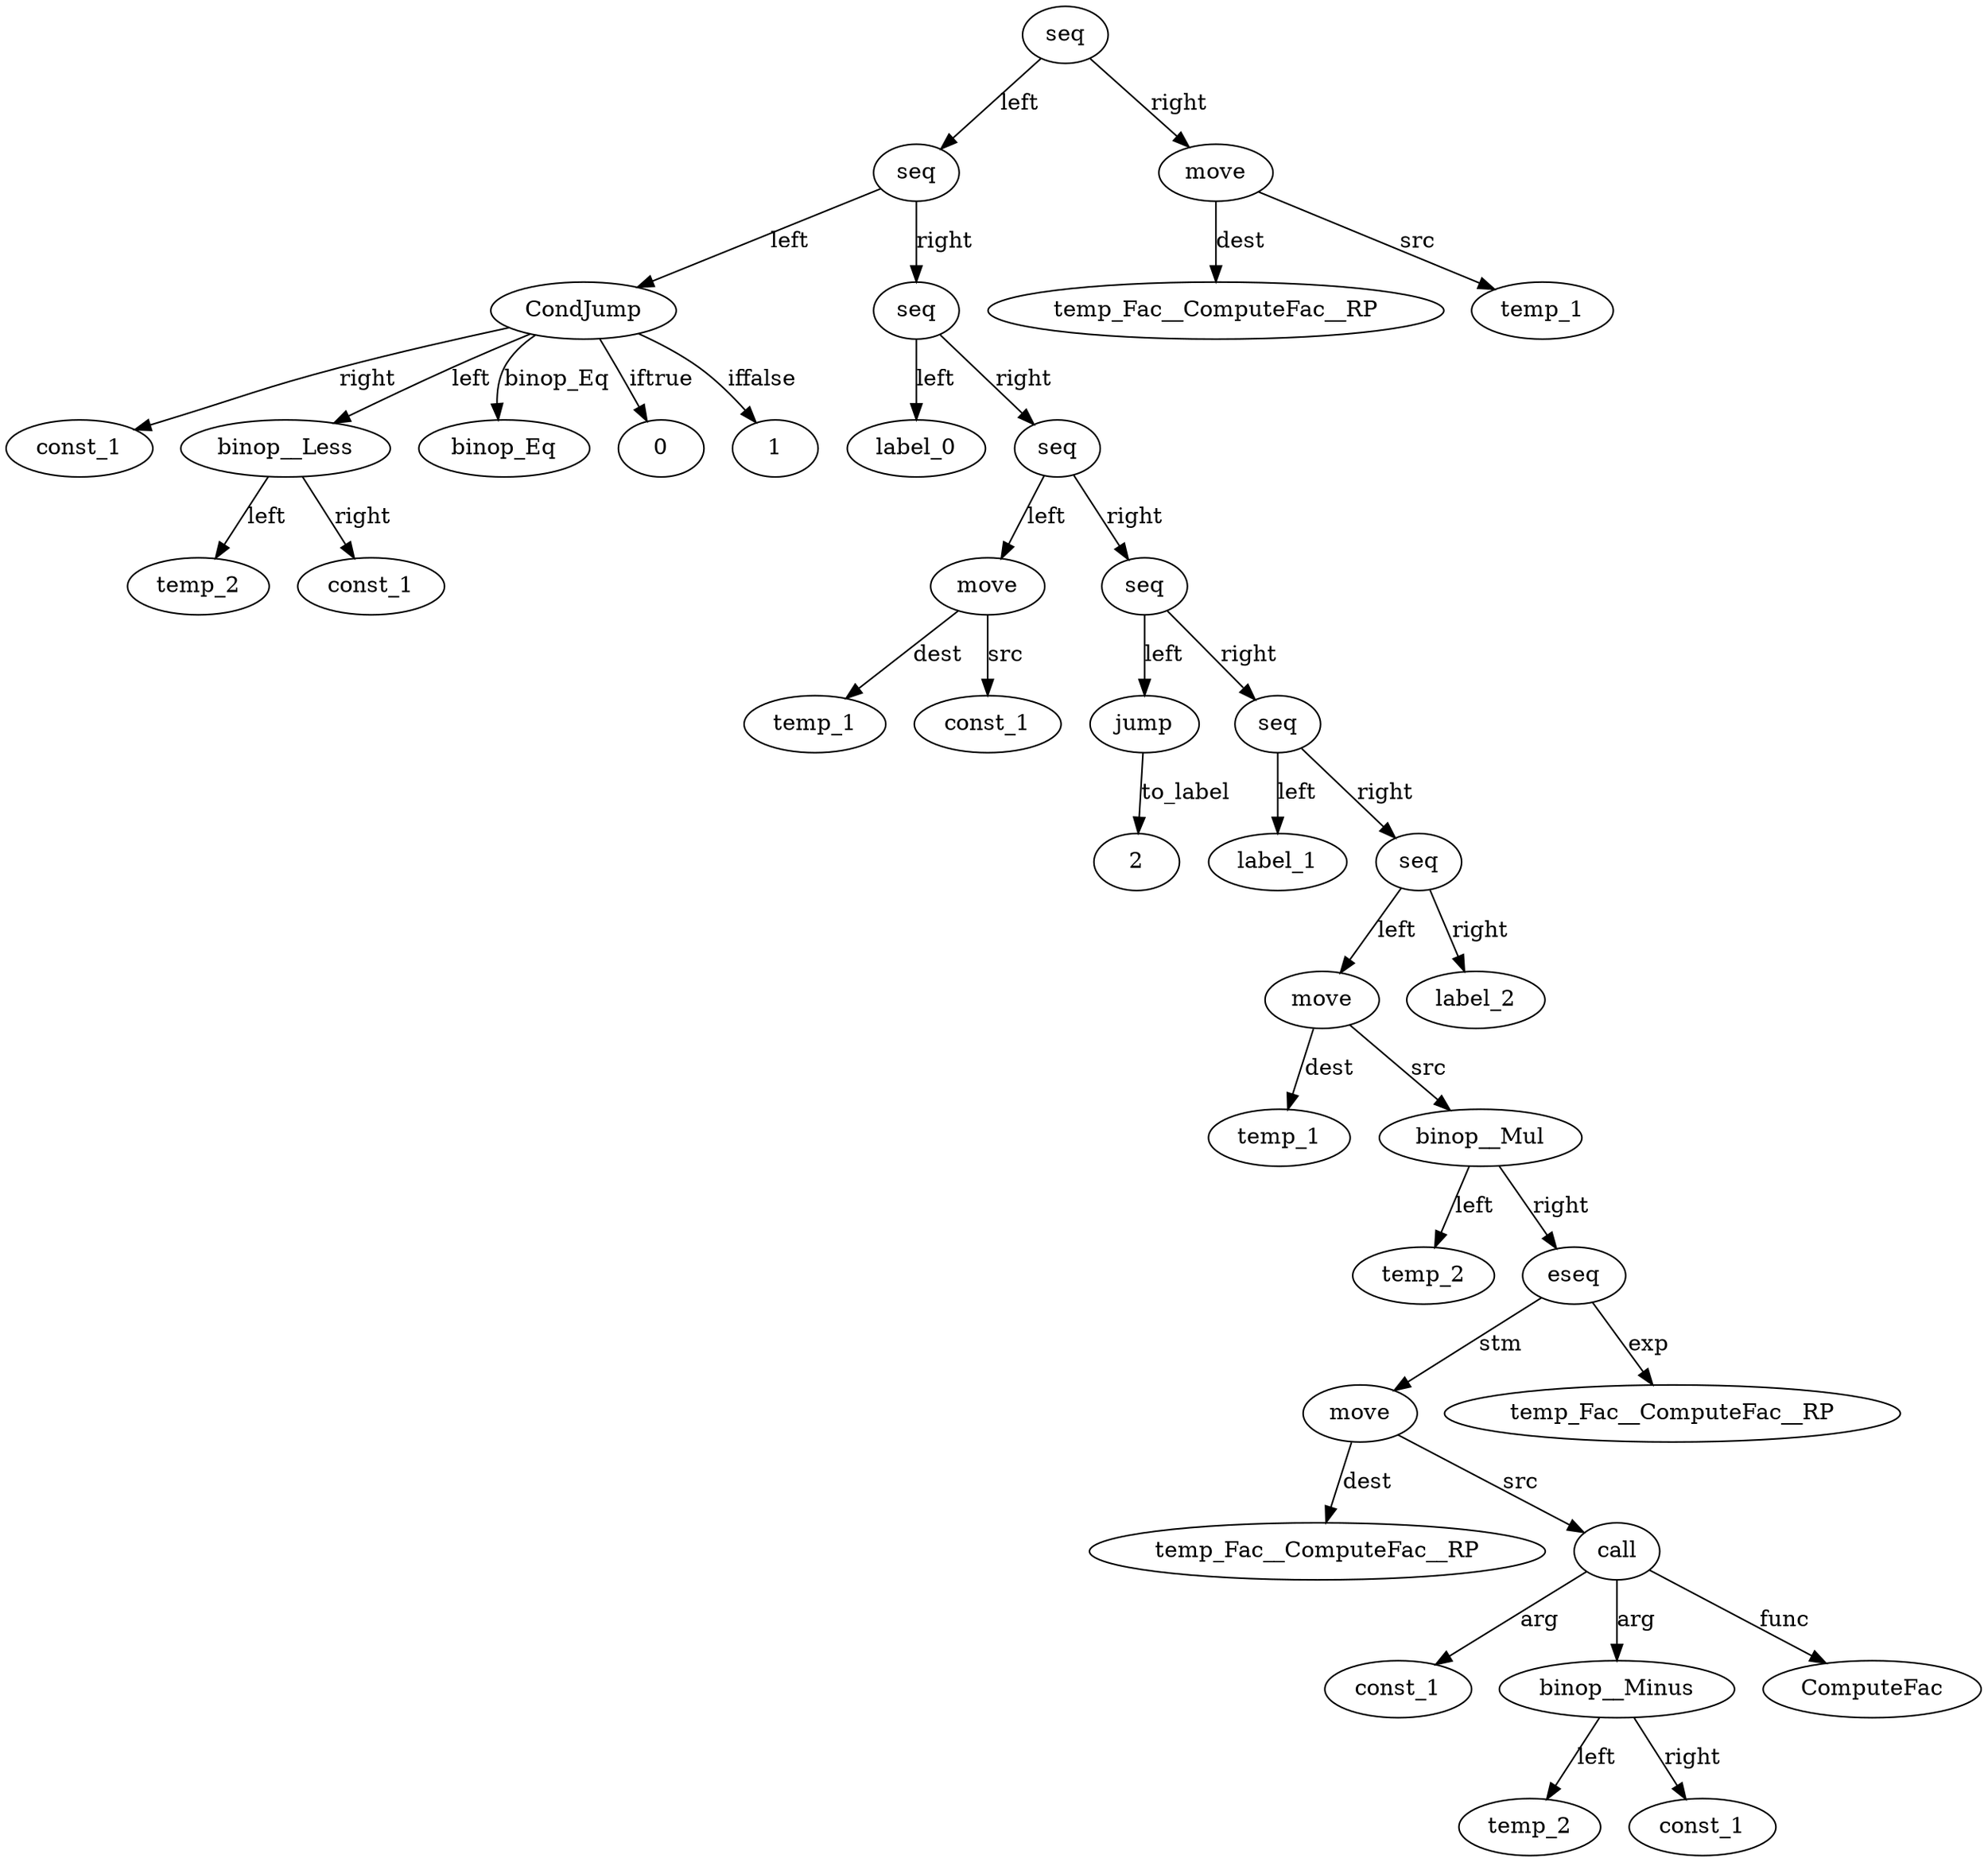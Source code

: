digraph {
const_1__id_0 [ label="const_1" ]; 
temp_2__id_1 [ label="temp_2" ]; 
const_1__id_2 [ label="const_1" ]; 
binop__Less__id_3 [ label="binop__Less" ]; 
binop__Less__id_3 -> const_1__id_2 [ label="right"] ; 
binop__Less__id_3 -> temp_2__id_1 [ label="left"] ; 
CondJump__id_4 [ label="CondJump" ]; 
CondJump__id_4 -> binop__Less__id_3 [ label="left"] ; 
CondJump__id_4 -> binop_Eq [ label="binop_Eq"] ; 
CondJump__id_4 -> const_1__id_0 [ label="right"] ; 
CondJump__id_4 -> 0 [ label="iftrue"] ; 
CondJump__id_4 -> 1 [ label="iffalse"] ; 
label_0__id_5 [ label="label_0" ]; 
temp_1__id_6 [ label="temp_1" ]; 
const_1__id_7 [ label="const_1" ]; 
move__id_8 [ label="move" ]; 
move__id_8 -> temp_1__id_6 [ label="dest"] ; 
move__id_8 -> const_1__id_7 [ label="src"] ; 
jump__id_9 [ label="jump" ]; 
jump__id_9 -> 2 [ label="to_label"] ; 
label_1__id_10 [ label="label_1" ]; 
temp_1__id_11 [ label="temp_1" ]; 
temp_2__id_12 [ label="temp_2" ]; 
temp_Fac__ComputeFac__RP__id_13 [ label="temp_Fac__ComputeFac__RP" ]; 
const_1__id_14 [ label="const_1" ]; 
temp_2__id_15 [ label="temp_2" ]; 
const_1__id_16 [ label="const_1" ]; 
binop__Minus__id_17 [ label="binop__Minus" ]; 
binop__Minus__id_17 -> const_1__id_16 [ label="right"] ; 
binop__Minus__id_17 -> temp_2__id_15 [ label="left"] ; 
call__id_18 [ label="call" ]; 
call__id_18 -> ComputeFac [ label="func"] ; 
call__id_18 -> const_1__id_14 [ label="arg"] ; 
call__id_18 -> binop__Minus__id_17 [ label="arg"] ; 
move__id_19 [ label="move" ]; 
move__id_19 -> temp_Fac__ComputeFac__RP__id_13 [ label="dest"] ; 
move__id_19 -> call__id_18 [ label="src"] ; 
temp_Fac__ComputeFac__RP__id_20 [ label="temp_Fac__ComputeFac__RP" ]; 
eseq__id_21 [ label="eseq" ]; 
eseq__id_21 -> temp_Fac__ComputeFac__RP__id_20 [ label="exp"] ; 
eseq__id_21 -> move__id_19 [ label="stm"] ; 
binop__Mul__id_22 [ label="binop__Mul" ]; 
binop__Mul__id_22 -> eseq__id_21 [ label="right"] ; 
binop__Mul__id_22 -> temp_2__id_12 [ label="left"] ; 
move__id_23 [ label="move" ]; 
move__id_23 -> temp_1__id_11 [ label="dest"] ; 
move__id_23 -> binop__Mul__id_22 [ label="src"] ; 
label_2__id_24 [ label="label_2" ]; 
seq__id_25 [ label="seq" ]; 
seq__id_25 -> move__id_23 [ label="left"] ; 
seq__id_25 -> label_2__id_24 [ label="right"] ; 
seq__id_26 [ label="seq" ]; 
seq__id_26 -> label_1__id_10 [ label="left"] ; 
seq__id_26 -> seq__id_25 [ label="right"] ; 
seq__id_27 [ label="seq" ]; 
seq__id_27 -> jump__id_9 [ label="left"] ; 
seq__id_27 -> seq__id_26 [ label="right"] ; 
seq__id_28 [ label="seq" ]; 
seq__id_28 -> move__id_8 [ label="left"] ; 
seq__id_28 -> seq__id_27 [ label="right"] ; 
seq__id_29 [ label="seq" ]; 
seq__id_29 -> label_0__id_5 [ label="left"] ; 
seq__id_29 -> seq__id_28 [ label="right"] ; 
seq__id_30 [ label="seq" ]; 
seq__id_30 -> CondJump__id_4 [ label="left"] ; 
seq__id_30 -> seq__id_29 [ label="right"] ; 
temp_Fac__ComputeFac__RP__id_31 [ label="temp_Fac__ComputeFac__RP" ]; 
temp_1__id_32 [ label="temp_1" ]; 
move__id_33 [ label="move" ]; 
move__id_33 -> temp_Fac__ComputeFac__RP__id_31 [ label="dest"] ; 
move__id_33 -> temp_1__id_32 [ label="src"] ; 
seq__id_34 [ label="seq" ]; 
seq__id_34 -> seq__id_30 [ label="left"] ; 
seq__id_34 -> move__id_33 [ label="right"] ; 

}
